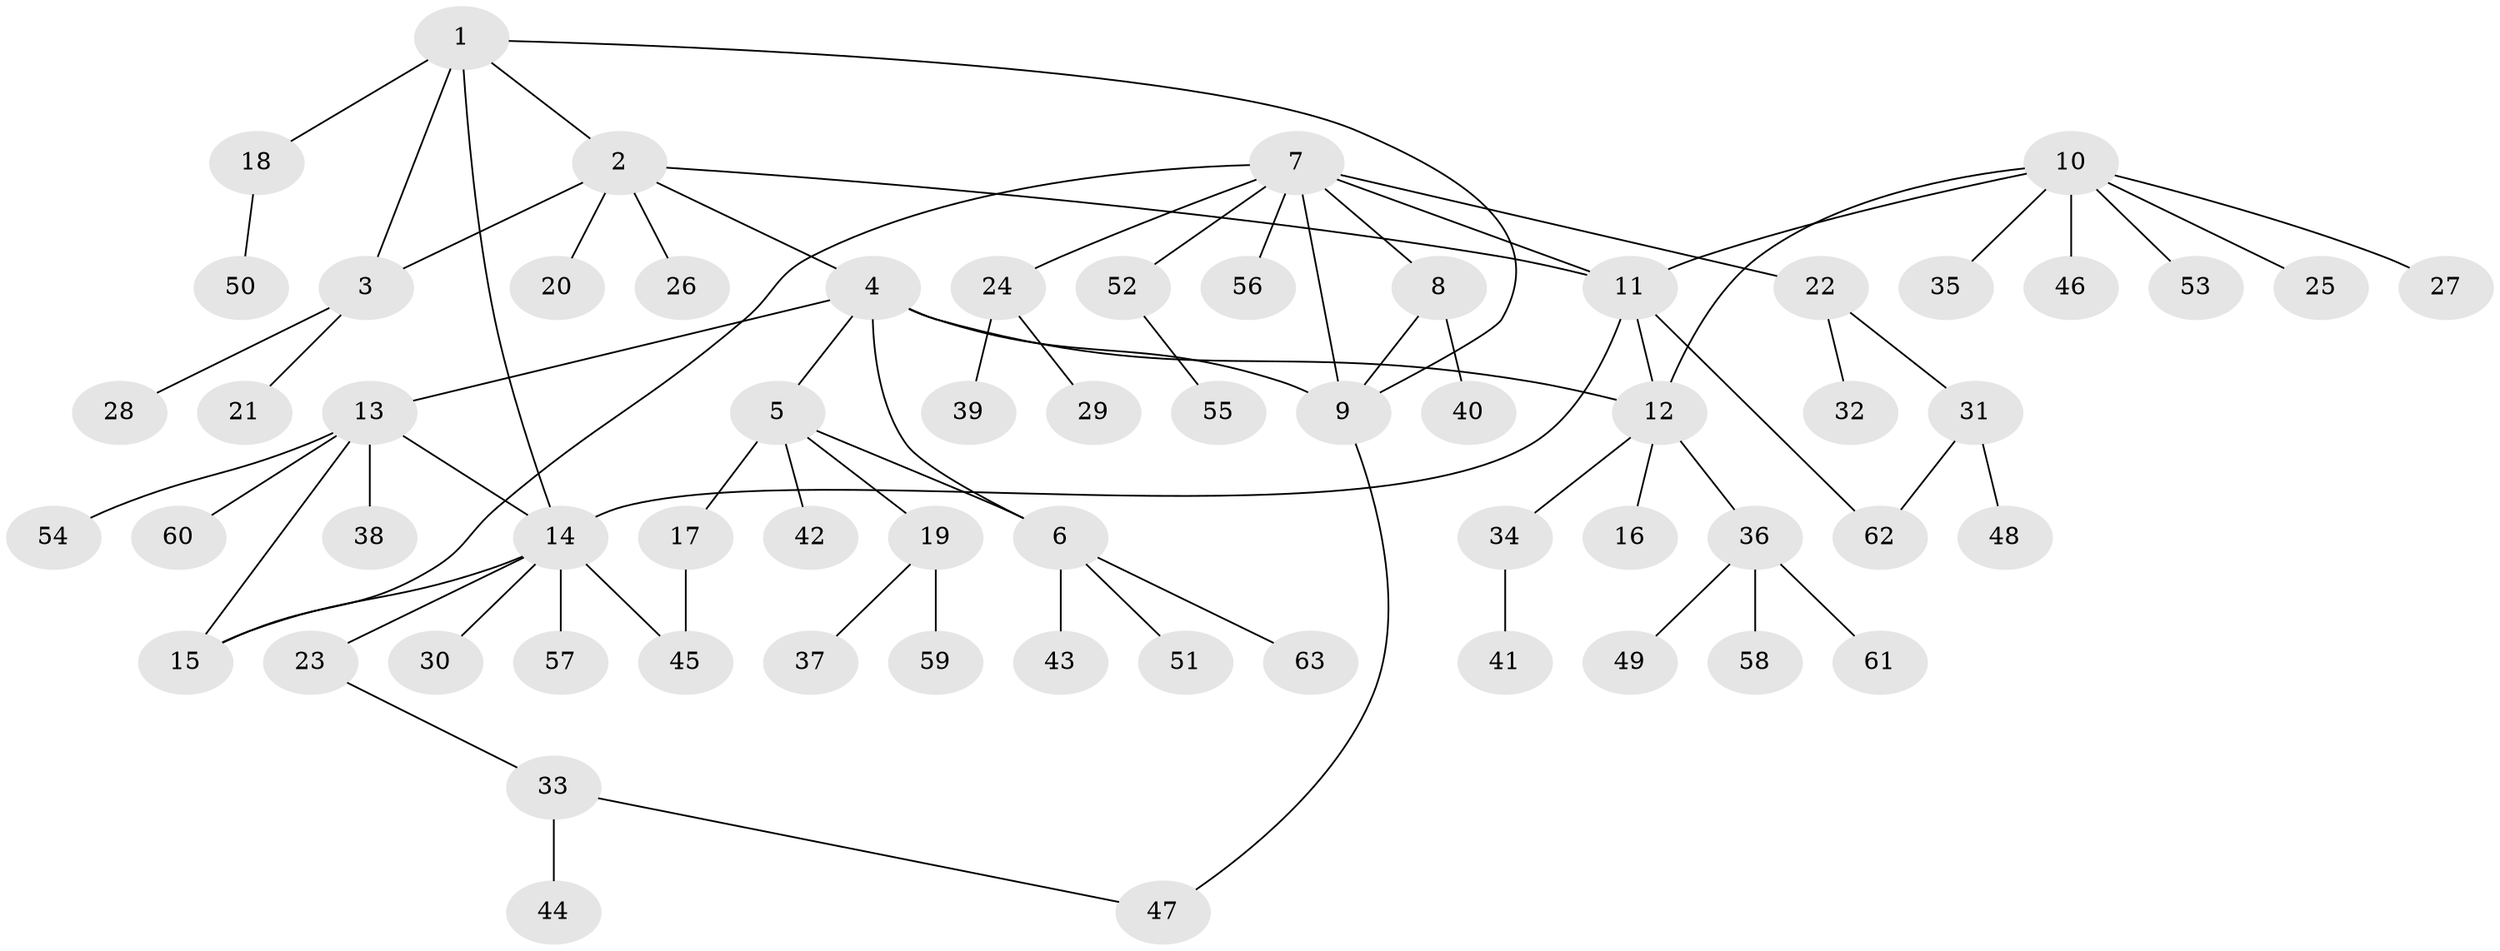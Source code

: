 // Generated by graph-tools (version 1.1) at 2025/54/03/09/25 04:54:46]
// undirected, 63 vertices, 76 edges
graph export_dot {
graph [start="1"]
  node [color=gray90,style=filled];
  1;
  2;
  3;
  4;
  5;
  6;
  7;
  8;
  9;
  10;
  11;
  12;
  13;
  14;
  15;
  16;
  17;
  18;
  19;
  20;
  21;
  22;
  23;
  24;
  25;
  26;
  27;
  28;
  29;
  30;
  31;
  32;
  33;
  34;
  35;
  36;
  37;
  38;
  39;
  40;
  41;
  42;
  43;
  44;
  45;
  46;
  47;
  48;
  49;
  50;
  51;
  52;
  53;
  54;
  55;
  56;
  57;
  58;
  59;
  60;
  61;
  62;
  63;
  1 -- 2;
  1 -- 3;
  1 -- 9;
  1 -- 14;
  1 -- 18;
  2 -- 3;
  2 -- 4;
  2 -- 11;
  2 -- 20;
  2 -- 26;
  3 -- 21;
  3 -- 28;
  4 -- 5;
  4 -- 6;
  4 -- 9;
  4 -- 12;
  4 -- 13;
  5 -- 6;
  5 -- 17;
  5 -- 19;
  5 -- 42;
  6 -- 43;
  6 -- 51;
  6 -- 63;
  7 -- 8;
  7 -- 9;
  7 -- 11;
  7 -- 15;
  7 -- 22;
  7 -- 24;
  7 -- 52;
  7 -- 56;
  8 -- 9;
  8 -- 40;
  9 -- 47;
  10 -- 11;
  10 -- 12;
  10 -- 25;
  10 -- 27;
  10 -- 35;
  10 -- 46;
  10 -- 53;
  11 -- 12;
  11 -- 14;
  11 -- 62;
  12 -- 16;
  12 -- 34;
  12 -- 36;
  13 -- 14;
  13 -- 15;
  13 -- 38;
  13 -- 54;
  13 -- 60;
  14 -- 15;
  14 -- 23;
  14 -- 30;
  14 -- 45;
  14 -- 57;
  17 -- 45;
  18 -- 50;
  19 -- 37;
  19 -- 59;
  22 -- 31;
  22 -- 32;
  23 -- 33;
  24 -- 29;
  24 -- 39;
  31 -- 48;
  31 -- 62;
  33 -- 44;
  33 -- 47;
  34 -- 41;
  36 -- 49;
  36 -- 58;
  36 -- 61;
  52 -- 55;
}
